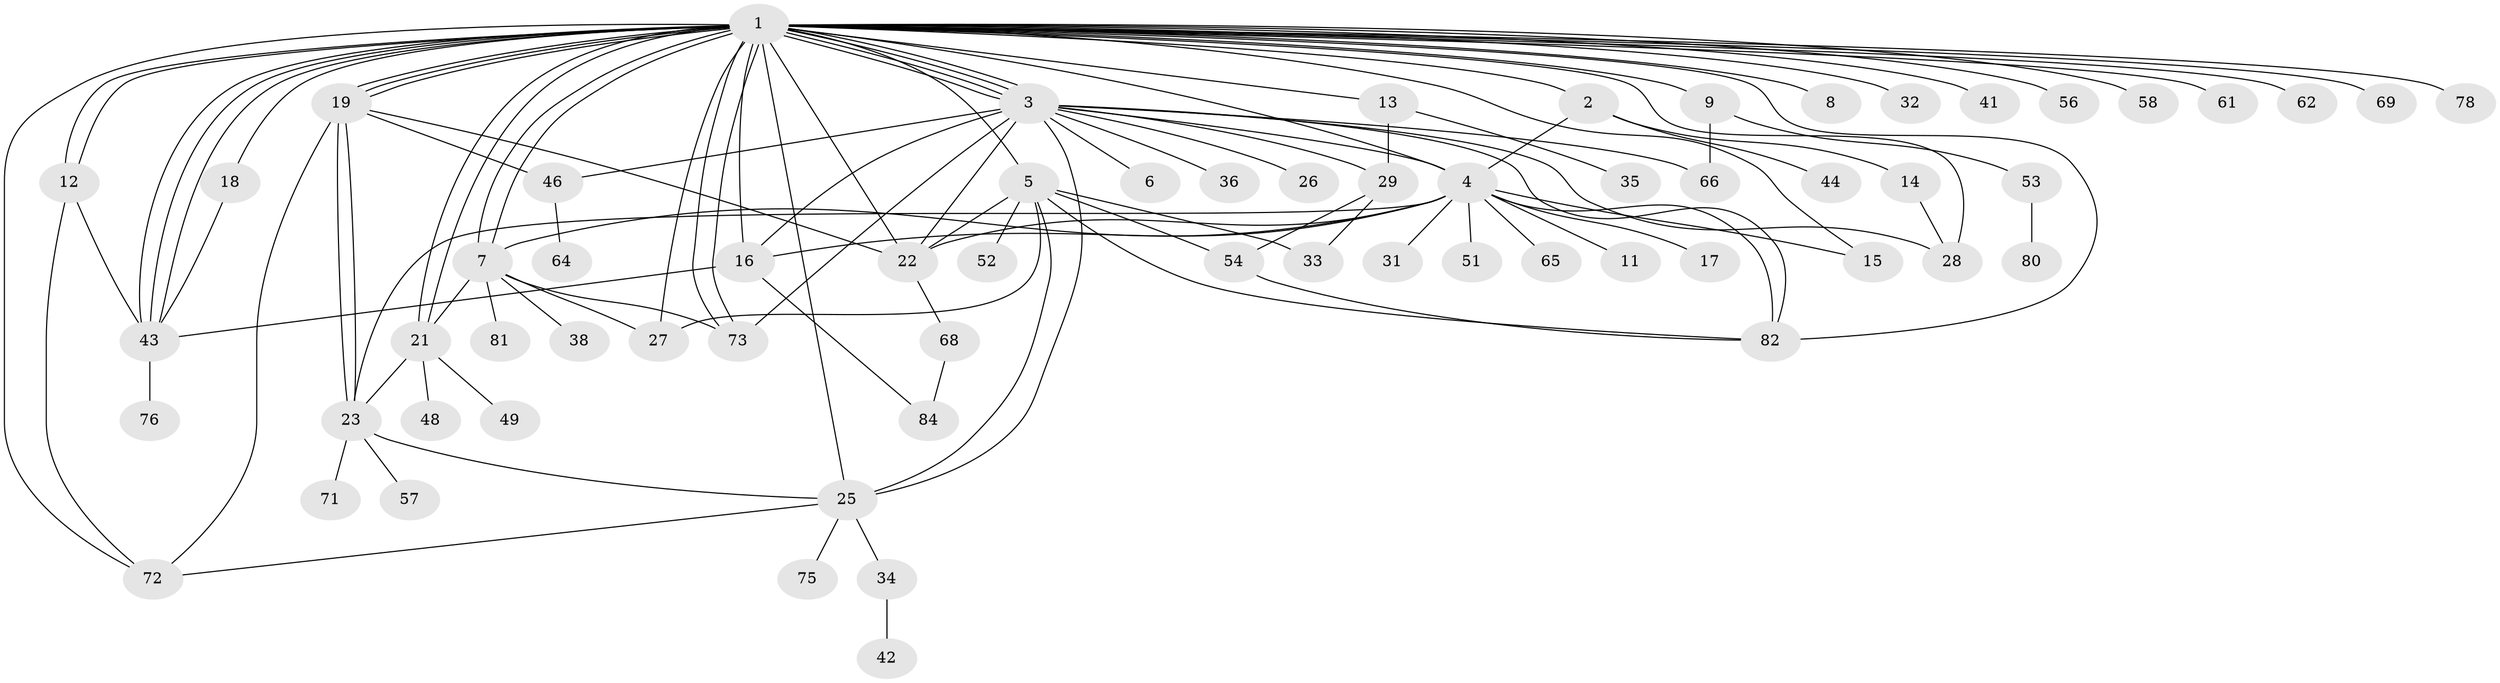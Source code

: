 // Generated by graph-tools (version 1.1) at 2025/51/02/27/25 19:51:57]
// undirected, 64 vertices, 113 edges
graph export_dot {
graph [start="1"]
  node [color=gray90,style=filled];
  1 [super="+59"];
  2 [super="+63"];
  3 [super="+20"];
  4 [super="+10"];
  5 [super="+45"];
  6;
  7 [super="+24"];
  8;
  9 [super="+40"];
  11;
  12;
  13;
  14;
  15;
  16 [super="+37"];
  17 [super="+77"];
  18;
  19 [super="+83"];
  21 [super="+30"];
  22;
  23 [super="+55"];
  25 [super="+47"];
  26;
  27;
  28;
  29 [super="+39"];
  31;
  32;
  33;
  34 [super="+60"];
  35 [super="+67"];
  36;
  38;
  41;
  42;
  43 [super="+74"];
  44 [super="+70"];
  46 [super="+50"];
  48;
  49;
  51;
  52;
  53;
  54;
  56;
  57;
  58;
  61;
  62;
  64;
  65 [super="+79"];
  66;
  68;
  69;
  71;
  72;
  73;
  75;
  76;
  78;
  80;
  81 [super="+85"];
  82;
  84;
  1 -- 2;
  1 -- 3 [weight=2];
  1 -- 3;
  1 -- 3;
  1 -- 3;
  1 -- 5;
  1 -- 7 [weight=3];
  1 -- 7;
  1 -- 8;
  1 -- 9;
  1 -- 12;
  1 -- 12;
  1 -- 13;
  1 -- 16 [weight=2];
  1 -- 18;
  1 -- 19;
  1 -- 19;
  1 -- 19;
  1 -- 21 [weight=3];
  1 -- 21;
  1 -- 22;
  1 -- 25;
  1 -- 27;
  1 -- 28;
  1 -- 32;
  1 -- 41;
  1 -- 43;
  1 -- 43;
  1 -- 43;
  1 -- 56;
  1 -- 58;
  1 -- 61;
  1 -- 62;
  1 -- 69;
  1 -- 73;
  1 -- 73;
  1 -- 78;
  1 -- 82;
  1 -- 72;
  1 -- 15;
  1 -- 4;
  2 -- 4;
  2 -- 14;
  2 -- 44;
  3 -- 6;
  3 -- 16;
  3 -- 26;
  3 -- 36;
  3 -- 73 [weight=2];
  3 -- 66;
  3 -- 46;
  3 -- 82;
  3 -- 22;
  3 -- 28;
  3 -- 29;
  3 -- 25;
  3 -- 4;
  4 -- 7;
  4 -- 17;
  4 -- 22;
  4 -- 31;
  4 -- 51;
  4 -- 65;
  4 -- 11;
  4 -- 15;
  4 -- 16;
  4 -- 82;
  4 -- 23 [weight=2];
  5 -- 22;
  5 -- 27;
  5 -- 33;
  5 -- 52;
  5 -- 54;
  5 -- 82;
  5 -- 25;
  7 -- 27;
  7 -- 38;
  7 -- 73;
  7 -- 81;
  7 -- 21;
  9 -- 53;
  9 -- 66;
  12 -- 72;
  12 -- 43;
  13 -- 29;
  13 -- 35;
  14 -- 28;
  16 -- 84;
  16 -- 43;
  18 -- 43;
  19 -- 22;
  19 -- 23;
  19 -- 23;
  19 -- 46;
  19 -- 72;
  21 -- 23;
  21 -- 48;
  21 -- 49;
  22 -- 68;
  23 -- 71;
  23 -- 25;
  23 -- 57;
  25 -- 34;
  25 -- 72;
  25 -- 75;
  29 -- 33;
  29 -- 54;
  34 -- 42;
  43 -- 76;
  46 -- 64;
  53 -- 80;
  54 -- 82;
  68 -- 84;
}
